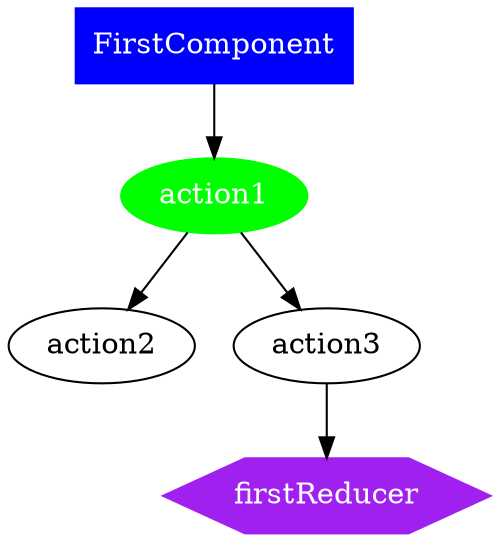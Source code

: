 digraph {
FirstComponent [shape="box", color=blue, fillcolor=blue, fontcolor=white, style=filled]
action1 [color=green, fillcolor=green, fontcolor=white, style=filled]
          FirstComponent -> action1
action1 -> action2
action1 -> action3
firstReducer [shape="hexagon", color=purple, fillcolor=purple, fontcolor=white, style=filled]
          action3 -> firstReducer
}
